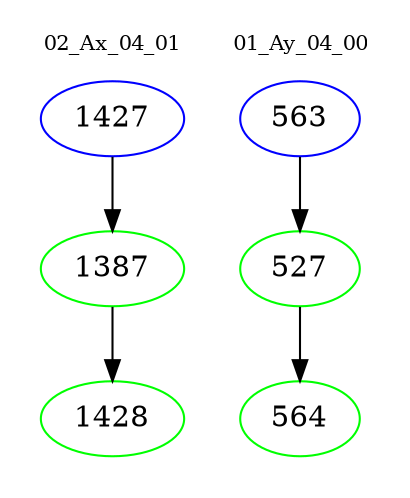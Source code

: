 digraph{
subgraph cluster_0 {
color = white
label = "02_Ax_04_01";
fontsize=10;
T0_1427 [label="1427", color="blue"]
T0_1427 -> T0_1387 [color="black"]
T0_1387 [label="1387", color="green"]
T0_1387 -> T0_1428 [color="black"]
T0_1428 [label="1428", color="green"]
}
subgraph cluster_1 {
color = white
label = "01_Ay_04_00";
fontsize=10;
T1_563 [label="563", color="blue"]
T1_563 -> T1_527 [color="black"]
T1_527 [label="527", color="green"]
T1_527 -> T1_564 [color="black"]
T1_564 [label="564", color="green"]
}
}
